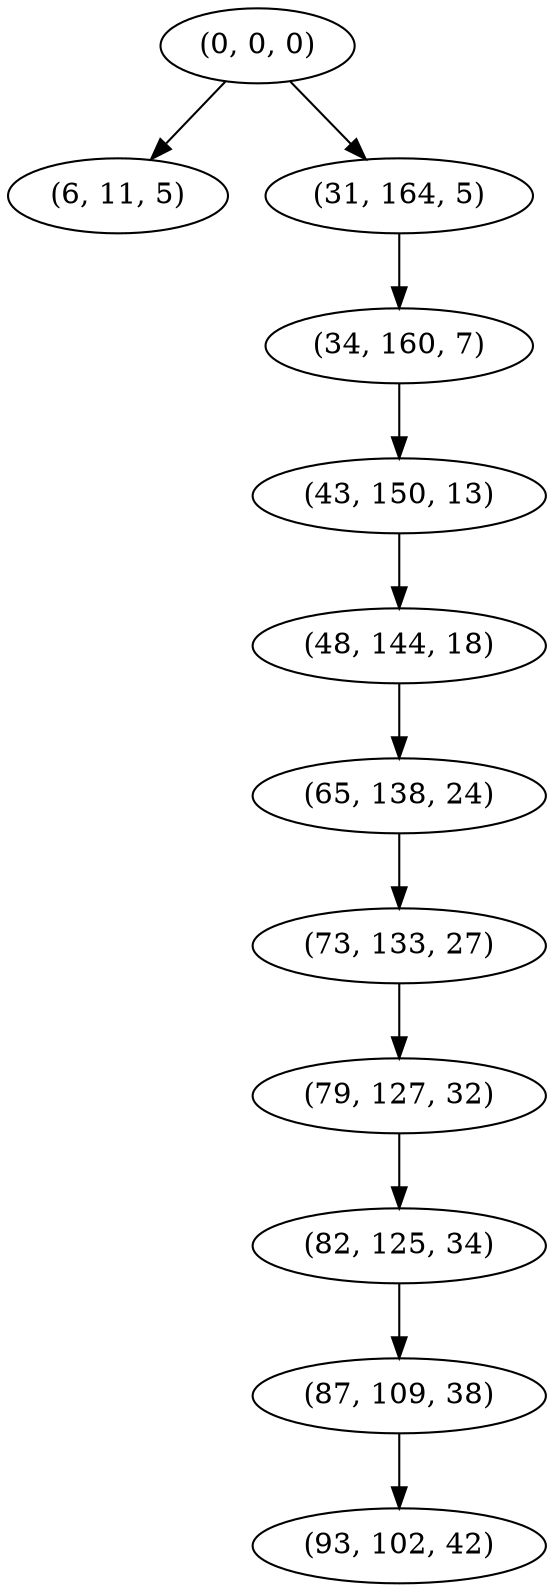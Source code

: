 digraph tree {
    "(0, 0, 0)";
    "(6, 11, 5)";
    "(31, 164, 5)";
    "(34, 160, 7)";
    "(43, 150, 13)";
    "(48, 144, 18)";
    "(65, 138, 24)";
    "(73, 133, 27)";
    "(79, 127, 32)";
    "(82, 125, 34)";
    "(87, 109, 38)";
    "(93, 102, 42)";
    "(0, 0, 0)" -> "(6, 11, 5)";
    "(0, 0, 0)" -> "(31, 164, 5)";
    "(31, 164, 5)" -> "(34, 160, 7)";
    "(34, 160, 7)" -> "(43, 150, 13)";
    "(43, 150, 13)" -> "(48, 144, 18)";
    "(48, 144, 18)" -> "(65, 138, 24)";
    "(65, 138, 24)" -> "(73, 133, 27)";
    "(73, 133, 27)" -> "(79, 127, 32)";
    "(79, 127, 32)" -> "(82, 125, 34)";
    "(82, 125, 34)" -> "(87, 109, 38)";
    "(87, 109, 38)" -> "(93, 102, 42)";
}
